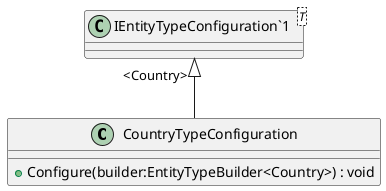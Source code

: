 @startuml
class CountryTypeConfiguration {
    + Configure(builder:EntityTypeBuilder<Country>) : void
}
class "IEntityTypeConfiguration`1"<T> {
}
"IEntityTypeConfiguration`1" "<Country>" <|-- CountryTypeConfiguration
@enduml

